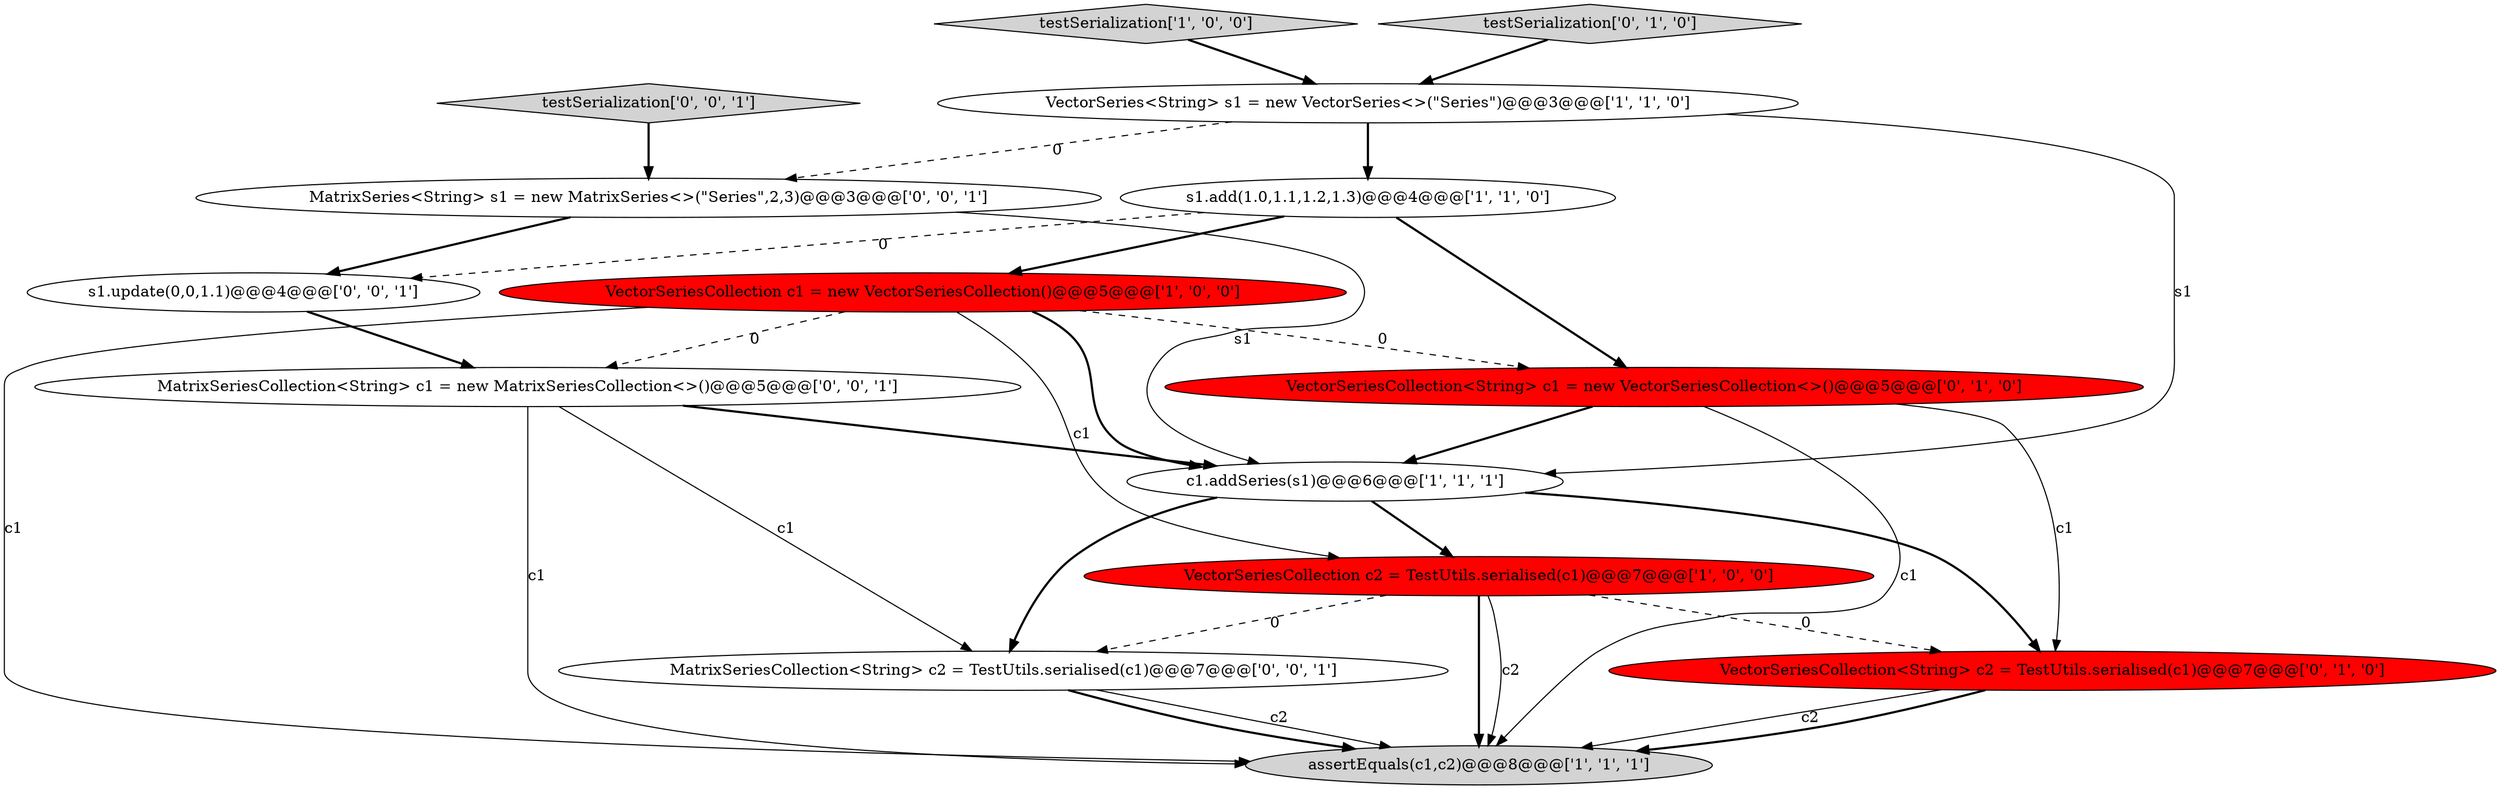 digraph {
14 [style = filled, label = "testSerialization['0', '0', '1']", fillcolor = lightgray, shape = diamond image = "AAA0AAABBB3BBB"];
1 [style = filled, label = "testSerialization['1', '0', '0']", fillcolor = lightgray, shape = diamond image = "AAA0AAABBB1BBB"];
4 [style = filled, label = "c1.addSeries(s1)@@@6@@@['1', '1', '1']", fillcolor = white, shape = ellipse image = "AAA0AAABBB1BBB"];
7 [style = filled, label = "VectorSeriesCollection<String> c1 = new VectorSeriesCollection<>()@@@5@@@['0', '1', '0']", fillcolor = red, shape = ellipse image = "AAA1AAABBB2BBB"];
8 [style = filled, label = "VectorSeriesCollection<String> c2 = TestUtils.serialised(c1)@@@7@@@['0', '1', '0']", fillcolor = red, shape = ellipse image = "AAA1AAABBB2BBB"];
6 [style = filled, label = "VectorSeriesCollection c2 = TestUtils.serialised(c1)@@@7@@@['1', '0', '0']", fillcolor = red, shape = ellipse image = "AAA1AAABBB1BBB"];
13 [style = filled, label = "MatrixSeriesCollection<String> c1 = new MatrixSeriesCollection<>()@@@5@@@['0', '0', '1']", fillcolor = white, shape = ellipse image = "AAA0AAABBB3BBB"];
3 [style = filled, label = "VectorSeries<String> s1 = new VectorSeries<>(\"Series\")@@@3@@@['1', '1', '0']", fillcolor = white, shape = ellipse image = "AAA0AAABBB1BBB"];
0 [style = filled, label = "s1.add(1.0,1.1,1.2,1.3)@@@4@@@['1', '1', '0']", fillcolor = white, shape = ellipse image = "AAA0AAABBB1BBB"];
12 [style = filled, label = "s1.update(0,0,1.1)@@@4@@@['0', '0', '1']", fillcolor = white, shape = ellipse image = "AAA0AAABBB3BBB"];
5 [style = filled, label = "assertEquals(c1,c2)@@@8@@@['1', '1', '1']", fillcolor = lightgray, shape = ellipse image = "AAA0AAABBB1BBB"];
9 [style = filled, label = "testSerialization['0', '1', '0']", fillcolor = lightgray, shape = diamond image = "AAA0AAABBB2BBB"];
11 [style = filled, label = "MatrixSeries<String> s1 = new MatrixSeries<>(\"Series\",2,3)@@@3@@@['0', '0', '1']", fillcolor = white, shape = ellipse image = "AAA0AAABBB3BBB"];
10 [style = filled, label = "MatrixSeriesCollection<String> c2 = TestUtils.serialised(c1)@@@7@@@['0', '0', '1']", fillcolor = white, shape = ellipse image = "AAA0AAABBB3BBB"];
2 [style = filled, label = "VectorSeriesCollection c1 = new VectorSeriesCollection()@@@5@@@['1', '0', '0']", fillcolor = red, shape = ellipse image = "AAA1AAABBB1BBB"];
4->10 [style = bold, label=""];
13->5 [style = solid, label="c1"];
6->8 [style = dashed, label="0"];
4->6 [style = bold, label=""];
0->2 [style = bold, label=""];
1->3 [style = bold, label=""];
11->12 [style = bold, label=""];
7->4 [style = bold, label=""];
0->12 [style = dashed, label="0"];
2->7 [style = dashed, label="0"];
2->4 [style = bold, label=""];
8->5 [style = solid, label="c2"];
3->0 [style = bold, label=""];
6->10 [style = dashed, label="0"];
0->7 [style = bold, label=""];
12->13 [style = bold, label=""];
6->5 [style = bold, label=""];
10->5 [style = bold, label=""];
3->4 [style = solid, label="s1"];
8->5 [style = bold, label=""];
2->13 [style = dashed, label="0"];
6->5 [style = solid, label="c2"];
10->5 [style = solid, label="c2"];
9->3 [style = bold, label=""];
4->8 [style = bold, label=""];
2->6 [style = solid, label="c1"];
2->5 [style = solid, label="c1"];
13->10 [style = solid, label="c1"];
7->8 [style = solid, label="c1"];
14->11 [style = bold, label=""];
3->11 [style = dashed, label="0"];
11->4 [style = solid, label="s1"];
7->5 [style = solid, label="c1"];
13->4 [style = bold, label=""];
}
